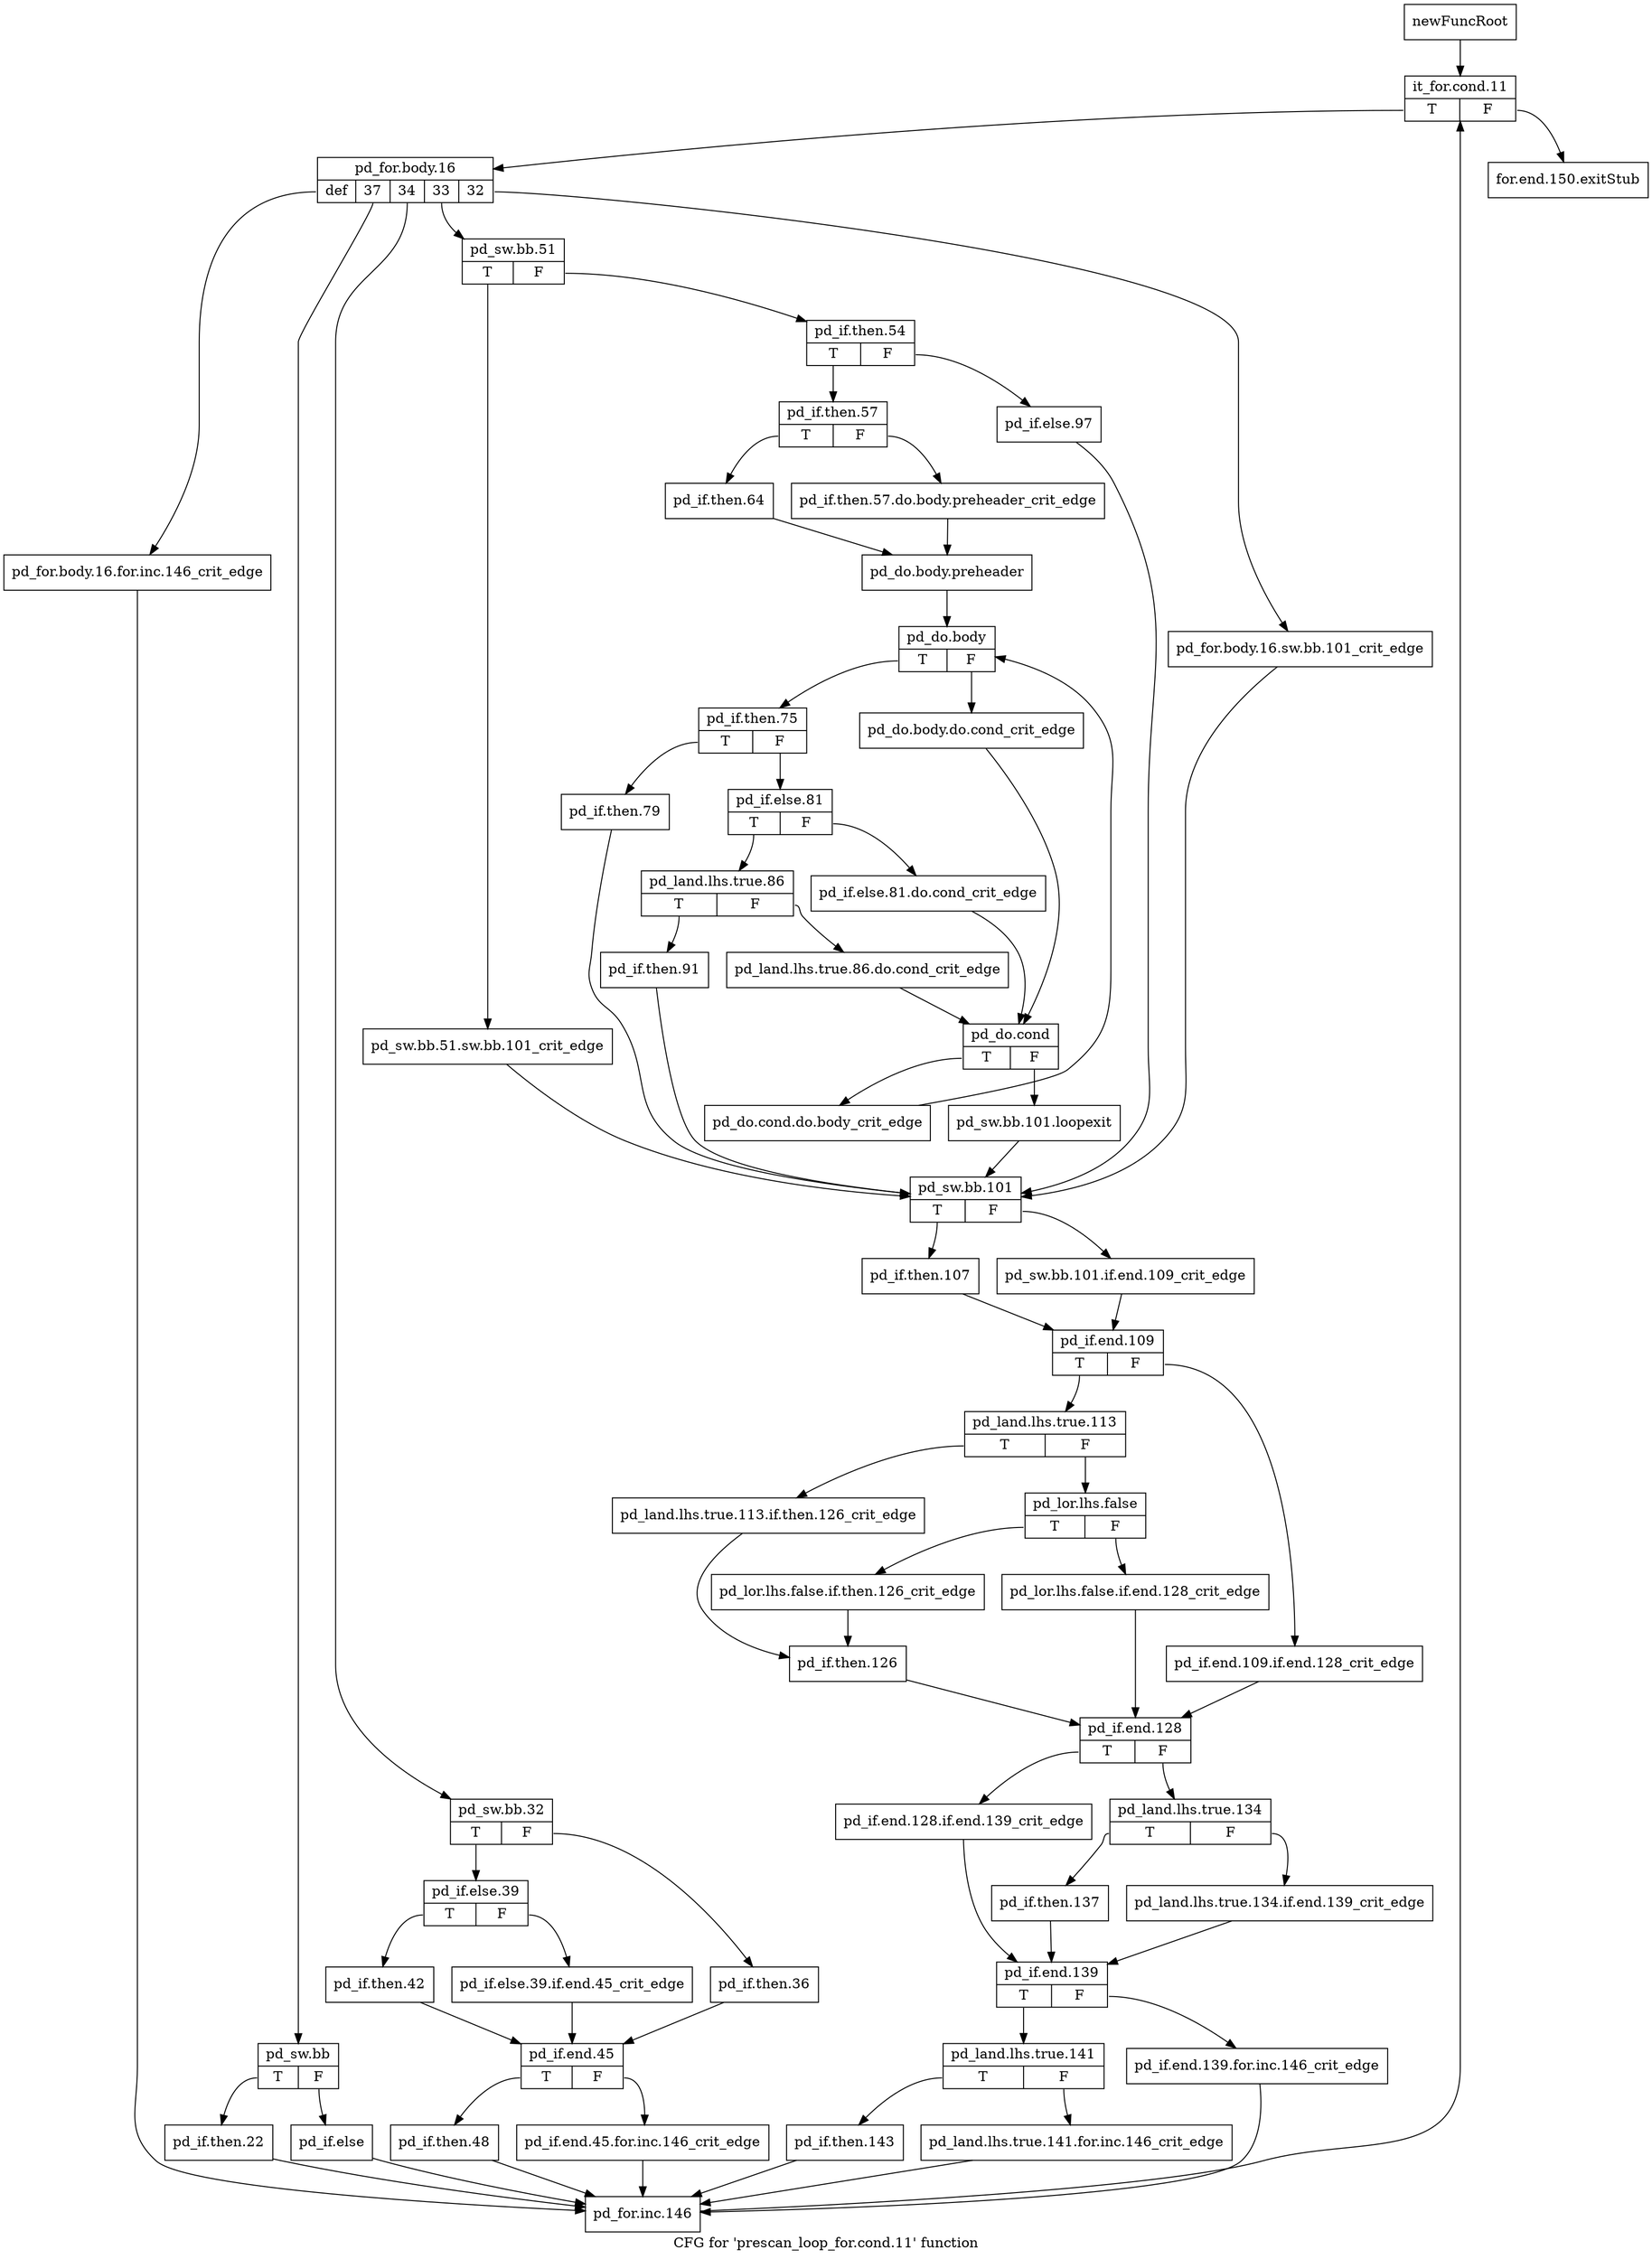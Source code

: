 digraph "CFG for 'prescan_loop_for.cond.11' function" {
	label="CFG for 'prescan_loop_for.cond.11' function";

	Node0xb547bf0 [shape=record,label="{newFuncRoot}"];
	Node0xb547bf0 -> Node0xb547c90;
	Node0xb547c40 [shape=record,label="{for.end.150.exitStub}"];
	Node0xb547c90 [shape=record,label="{it_for.cond.11|{<s0>T|<s1>F}}"];
	Node0xb547c90:s0 -> Node0xb547ce0;
	Node0xb547c90:s1 -> Node0xb547c40;
	Node0xb547ce0 [shape=record,label="{pd_for.body.16|{<s0>def|<s1>37|<s2>34|<s3>33|<s4>32}}"];
	Node0xb547ce0:s0 -> Node0xb548dc0;
	Node0xb547ce0:s1 -> Node0xb548cd0;
	Node0xb547ce0:s2 -> Node0xb548a50;
	Node0xb547ce0:s3 -> Node0xb547d80;
	Node0xb547ce0:s4 -> Node0xb547d30;
	Node0xb547d30 [shape=record,label="{pd_for.body.16.sw.bb.101_crit_edge}"];
	Node0xb547d30 -> Node0xb5483c0;
	Node0xb547d80 [shape=record,label="{pd_sw.bb.51|{<s0>T|<s1>F}}"];
	Node0xb547d80:s0 -> Node0xb548370;
	Node0xb547d80:s1 -> Node0xb547dd0;
	Node0xb547dd0 [shape=record,label="{pd_if.then.54|{<s0>T|<s1>F}}"];
	Node0xb547dd0:s0 -> Node0xb547e70;
	Node0xb547dd0:s1 -> Node0xb547e20;
	Node0xb547e20 [shape=record,label="{pd_if.else.97}"];
	Node0xb547e20 -> Node0xb5483c0;
	Node0xb547e70 [shape=record,label="{pd_if.then.57|{<s0>T|<s1>F}}"];
	Node0xb547e70:s0 -> Node0xb547f10;
	Node0xb547e70:s1 -> Node0xb547ec0;
	Node0xb547ec0 [shape=record,label="{pd_if.then.57.do.body.preheader_crit_edge}"];
	Node0xb547ec0 -> Node0xb547f60;
	Node0xb547f10 [shape=record,label="{pd_if.then.64}"];
	Node0xb547f10 -> Node0xb547f60;
	Node0xb547f60 [shape=record,label="{pd_do.body.preheader}"];
	Node0xb547f60 -> Node0xb547fb0;
	Node0xb547fb0 [shape=record,label="{pd_do.body|{<s0>T|<s1>F}}"];
	Node0xb547fb0:s0 -> Node0xb548050;
	Node0xb547fb0:s1 -> Node0xb548000;
	Node0xb548000 [shape=record,label="{pd_do.body.do.cond_crit_edge}"];
	Node0xb548000 -> Node0xb5481e0;
	Node0xb548050 [shape=record,label="{pd_if.then.75|{<s0>T|<s1>F}}"];
	Node0xb548050:s0 -> Node0xb548320;
	Node0xb548050:s1 -> Node0xb5480a0;
	Node0xb5480a0 [shape=record,label="{pd_if.else.81|{<s0>T|<s1>F}}"];
	Node0xb5480a0:s0 -> Node0xb548140;
	Node0xb5480a0:s1 -> Node0xb5480f0;
	Node0xb5480f0 [shape=record,label="{pd_if.else.81.do.cond_crit_edge}"];
	Node0xb5480f0 -> Node0xb5481e0;
	Node0xb548140 [shape=record,label="{pd_land.lhs.true.86|{<s0>T|<s1>F}}"];
	Node0xb548140:s0 -> Node0xb5482d0;
	Node0xb548140:s1 -> Node0xb548190;
	Node0xb548190 [shape=record,label="{pd_land.lhs.true.86.do.cond_crit_edge}"];
	Node0xb548190 -> Node0xb5481e0;
	Node0xb5481e0 [shape=record,label="{pd_do.cond|{<s0>T|<s1>F}}"];
	Node0xb5481e0:s0 -> Node0xb548280;
	Node0xb5481e0:s1 -> Node0xb548230;
	Node0xb548230 [shape=record,label="{pd_sw.bb.101.loopexit}"];
	Node0xb548230 -> Node0xb5483c0;
	Node0xb548280 [shape=record,label="{pd_do.cond.do.body_crit_edge}"];
	Node0xb548280 -> Node0xb547fb0;
	Node0xb5482d0 [shape=record,label="{pd_if.then.91}"];
	Node0xb5482d0 -> Node0xb5483c0;
	Node0xb548320 [shape=record,label="{pd_if.then.79}"];
	Node0xb548320 -> Node0xb5483c0;
	Node0xb548370 [shape=record,label="{pd_sw.bb.51.sw.bb.101_crit_edge}"];
	Node0xb548370 -> Node0xb5483c0;
	Node0xb5483c0 [shape=record,label="{pd_sw.bb.101|{<s0>T|<s1>F}}"];
	Node0xb5483c0:s0 -> Node0xb548460;
	Node0xb5483c0:s1 -> Node0xb548410;
	Node0xb548410 [shape=record,label="{pd_sw.bb.101.if.end.109_crit_edge}"];
	Node0xb548410 -> Node0xb5484b0;
	Node0xb548460 [shape=record,label="{pd_if.then.107}"];
	Node0xb548460 -> Node0xb5484b0;
	Node0xb5484b0 [shape=record,label="{pd_if.end.109|{<s0>T|<s1>F}}"];
	Node0xb5484b0:s0 -> Node0xb548550;
	Node0xb5484b0:s1 -> Node0xb548500;
	Node0xb548500 [shape=record,label="{pd_if.end.109.if.end.128_crit_edge}"];
	Node0xb548500 -> Node0xb548730;
	Node0xb548550 [shape=record,label="{pd_land.lhs.true.113|{<s0>T|<s1>F}}"];
	Node0xb548550:s0 -> Node0xb548690;
	Node0xb548550:s1 -> Node0xb5485a0;
	Node0xb5485a0 [shape=record,label="{pd_lor.lhs.false|{<s0>T|<s1>F}}"];
	Node0xb5485a0:s0 -> Node0xb548640;
	Node0xb5485a0:s1 -> Node0xb5485f0;
	Node0xb5485f0 [shape=record,label="{pd_lor.lhs.false.if.end.128_crit_edge}"];
	Node0xb5485f0 -> Node0xb548730;
	Node0xb548640 [shape=record,label="{pd_lor.lhs.false.if.then.126_crit_edge}"];
	Node0xb548640 -> Node0xb5486e0;
	Node0xb548690 [shape=record,label="{pd_land.lhs.true.113.if.then.126_crit_edge}"];
	Node0xb548690 -> Node0xb5486e0;
	Node0xb5486e0 [shape=record,label="{pd_if.then.126}"];
	Node0xb5486e0 -> Node0xb548730;
	Node0xb548730 [shape=record,label="{pd_if.end.128|{<s0>T|<s1>F}}"];
	Node0xb548730:s0 -> Node0xb548870;
	Node0xb548730:s1 -> Node0xb548780;
	Node0xb548780 [shape=record,label="{pd_land.lhs.true.134|{<s0>T|<s1>F}}"];
	Node0xb548780:s0 -> Node0xb548820;
	Node0xb548780:s1 -> Node0xb5487d0;
	Node0xb5487d0 [shape=record,label="{pd_land.lhs.true.134.if.end.139_crit_edge}"];
	Node0xb5487d0 -> Node0xb5488c0;
	Node0xb548820 [shape=record,label="{pd_if.then.137}"];
	Node0xb548820 -> Node0xb5488c0;
	Node0xb548870 [shape=record,label="{pd_if.end.128.if.end.139_crit_edge}"];
	Node0xb548870 -> Node0xb5488c0;
	Node0xb5488c0 [shape=record,label="{pd_if.end.139|{<s0>T|<s1>F}}"];
	Node0xb5488c0:s0 -> Node0xb548960;
	Node0xb5488c0:s1 -> Node0xb548910;
	Node0xb548910 [shape=record,label="{pd_if.end.139.for.inc.146_crit_edge}"];
	Node0xb548910 -> Node0xb548e10;
	Node0xb548960 [shape=record,label="{pd_land.lhs.true.141|{<s0>T|<s1>F}}"];
	Node0xb548960:s0 -> Node0xb548a00;
	Node0xb548960:s1 -> Node0xb5489b0;
	Node0xb5489b0 [shape=record,label="{pd_land.lhs.true.141.for.inc.146_crit_edge}"];
	Node0xb5489b0 -> Node0xb548e10;
	Node0xb548a00 [shape=record,label="{pd_if.then.143}"];
	Node0xb548a00 -> Node0xb548e10;
	Node0xb548a50 [shape=record,label="{pd_sw.bb.32|{<s0>T|<s1>F}}"];
	Node0xb548a50:s0 -> Node0xb548af0;
	Node0xb548a50:s1 -> Node0xb548aa0;
	Node0xb548aa0 [shape=record,label="{pd_if.then.36}"];
	Node0xb548aa0 -> Node0xb548be0;
	Node0xb548af0 [shape=record,label="{pd_if.else.39|{<s0>T|<s1>F}}"];
	Node0xb548af0:s0 -> Node0xb548b90;
	Node0xb548af0:s1 -> Node0xb548b40;
	Node0xb548b40 [shape=record,label="{pd_if.else.39.if.end.45_crit_edge}"];
	Node0xb548b40 -> Node0xb548be0;
	Node0xb548b90 [shape=record,label="{pd_if.then.42}"];
	Node0xb548b90 -> Node0xb548be0;
	Node0xb548be0 [shape=record,label="{pd_if.end.45|{<s0>T|<s1>F}}"];
	Node0xb548be0:s0 -> Node0xb548c80;
	Node0xb548be0:s1 -> Node0xb548c30;
	Node0xb548c30 [shape=record,label="{pd_if.end.45.for.inc.146_crit_edge}"];
	Node0xb548c30 -> Node0xb548e10;
	Node0xb548c80 [shape=record,label="{pd_if.then.48}"];
	Node0xb548c80 -> Node0xb548e10;
	Node0xb548cd0 [shape=record,label="{pd_sw.bb|{<s0>T|<s1>F}}"];
	Node0xb548cd0:s0 -> Node0xb548d70;
	Node0xb548cd0:s1 -> Node0xb548d20;
	Node0xb548d20 [shape=record,label="{pd_if.else}"];
	Node0xb548d20 -> Node0xb548e10;
	Node0xb548d70 [shape=record,label="{pd_if.then.22}"];
	Node0xb548d70 -> Node0xb548e10;
	Node0xb548dc0 [shape=record,label="{pd_for.body.16.for.inc.146_crit_edge}"];
	Node0xb548dc0 -> Node0xb548e10;
	Node0xb548e10 [shape=record,label="{pd_for.inc.146}"];
	Node0xb548e10 -> Node0xb547c90;
}
